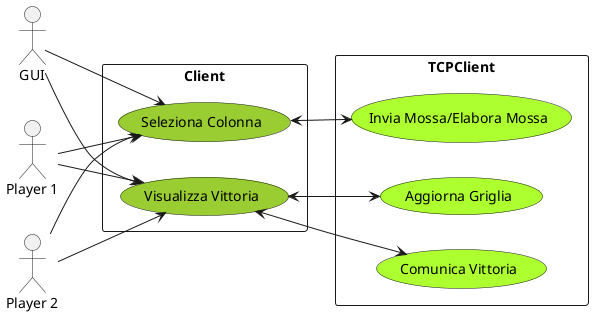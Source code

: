 @startuml
left to right direction

actor "Player 1" as P1
actor "Player 2" as P2
actor GUI as G

rectangle Client {
    usecase "Seleziona Colonna" as C_UC1 #YellowGreen
    usecase "Visualizza Vittoria" as C_UC2 #YellowGreen
}

P1 --> C_UC1
P1 --> C_UC2

P2 --> C_UC1
P2 --> C_UC2

G --> C_UC1
G --> C_UC2

rectangle TCPClient {
    usecase "Invia Mossa/Elabora Mossa" as S_UC1 #GreenYellow
    usecase "Aggiorna Griglia" as S_UC2 #GreenYellow
    usecase "Comunica Vittoria" as S_UC3 #GreenYellow
}

C_UC1 <--> S_UC1
C_UC2 <--> S_UC2
C_UC2 <--> S_UC3

@enduml
